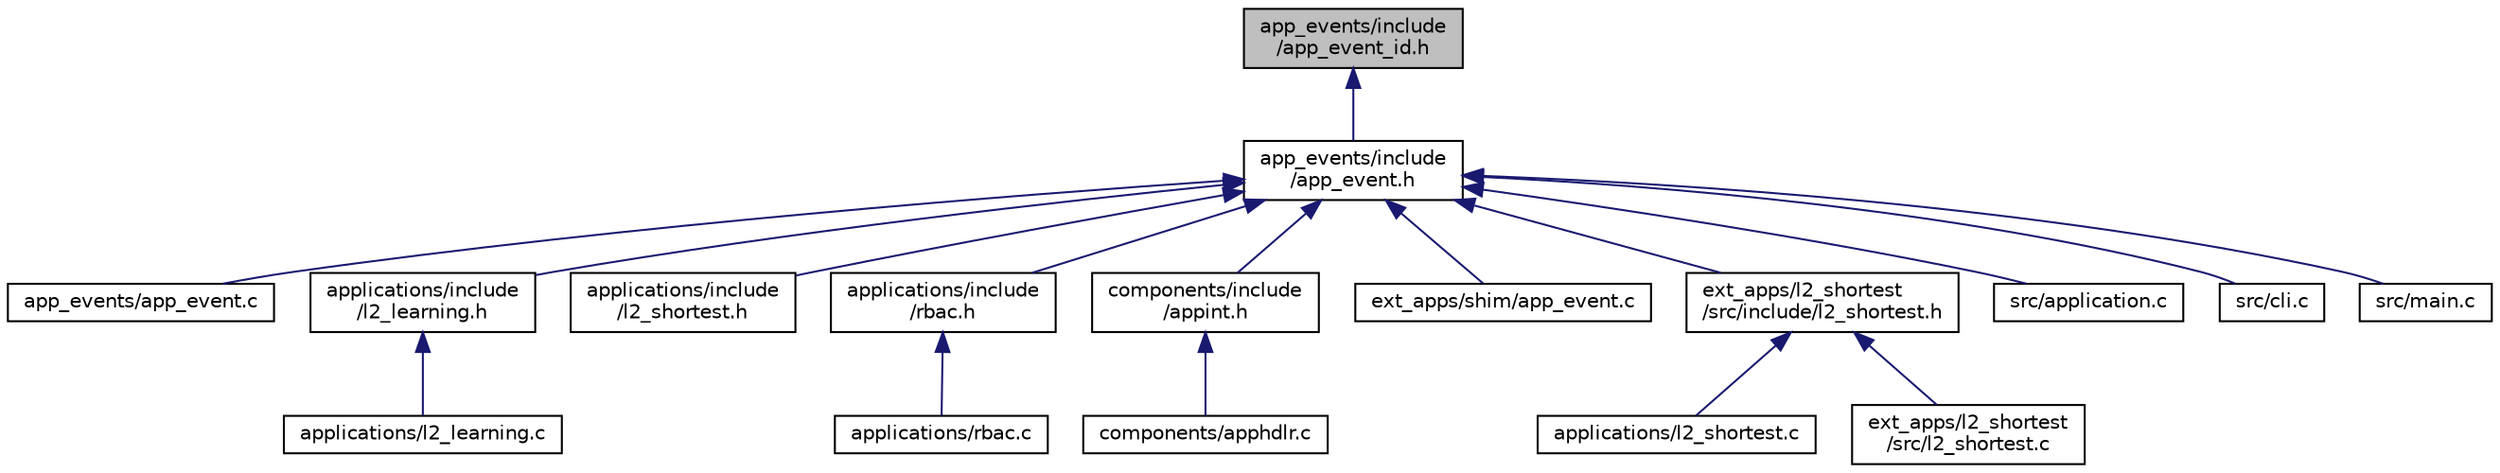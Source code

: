 digraph "app_events/include/app_event_id.h"
{
  edge [fontname="Helvetica",fontsize="10",labelfontname="Helvetica",labelfontsize="10"];
  node [fontname="Helvetica",fontsize="10",shape=record];
  Node1 [label="app_events/include\l/app_event_id.h",height=0.2,width=0.4,color="black", fillcolor="grey75", style="filled", fontcolor="black"];
  Node1 -> Node2 [dir="back",color="midnightblue",fontsize="10",style="solid",fontname="Helvetica"];
  Node2 [label="app_events/include\l/app_event.h",height=0.2,width=0.4,color="black", fillcolor="white", style="filled",URL="$app__events_2include_2app__event_8h.html"];
  Node2 -> Node3 [dir="back",color="midnightblue",fontsize="10",style="solid",fontname="Helvetica"];
  Node3 [label="app_events/app_event.c",height=0.2,width=0.4,color="black", fillcolor="white", style="filled",URL="$app__events_2app__event_8c.html"];
  Node2 -> Node4 [dir="back",color="midnightblue",fontsize="10",style="solid",fontname="Helvetica"];
  Node4 [label="applications/include\l/l2_learning.h",height=0.2,width=0.4,color="black", fillcolor="white", style="filled",URL="$l2__learning_8h.html"];
  Node4 -> Node5 [dir="back",color="midnightblue",fontsize="10",style="solid",fontname="Helvetica"];
  Node5 [label="applications/l2_learning.c",height=0.2,width=0.4,color="black", fillcolor="white", style="filled",URL="$l2__learning_8c.html"];
  Node2 -> Node6 [dir="back",color="midnightblue",fontsize="10",style="solid",fontname="Helvetica"];
  Node6 [label="applications/include\l/l2_shortest.h",height=0.2,width=0.4,color="black", fillcolor="white", style="filled",URL="$applications_2include_2l2__shortest_8h.html"];
  Node2 -> Node7 [dir="back",color="midnightblue",fontsize="10",style="solid",fontname="Helvetica"];
  Node7 [label="applications/include\l/rbac.h",height=0.2,width=0.4,color="black", fillcolor="white", style="filled",URL="$rbac_8h.html"];
  Node7 -> Node8 [dir="back",color="midnightblue",fontsize="10",style="solid",fontname="Helvetica"];
  Node8 [label="applications/rbac.c",height=0.2,width=0.4,color="black", fillcolor="white", style="filled",URL="$rbac_8c.html"];
  Node2 -> Node9 [dir="back",color="midnightblue",fontsize="10",style="solid",fontname="Helvetica"];
  Node9 [label="components/include\l/appint.h",height=0.2,width=0.4,color="black", fillcolor="white", style="filled",URL="$appint_8h.html"];
  Node9 -> Node10 [dir="back",color="midnightblue",fontsize="10",style="solid",fontname="Helvetica"];
  Node10 [label="components/apphdlr.c",height=0.2,width=0.4,color="black", fillcolor="white", style="filled",URL="$apphdlr_8c.html"];
  Node2 -> Node11 [dir="back",color="midnightblue",fontsize="10",style="solid",fontname="Helvetica"];
  Node11 [label="ext_apps/shim/app_event.c",height=0.2,width=0.4,color="black", fillcolor="white", style="filled",URL="$ext__apps_2shim_2app__event_8c.html"];
  Node2 -> Node12 [dir="back",color="midnightblue",fontsize="10",style="solid",fontname="Helvetica"];
  Node12 [label="ext_apps/l2_shortest\l/src/include/l2_shortest.h",height=0.2,width=0.4,color="black", fillcolor="white", style="filled",URL="$ext__apps_2l2__shortest_2src_2include_2l2__shortest_8h.html"];
  Node12 -> Node13 [dir="back",color="midnightblue",fontsize="10",style="solid",fontname="Helvetica"];
  Node13 [label="applications/l2_shortest.c",height=0.2,width=0.4,color="black", fillcolor="white", style="filled",URL="$applications_2l2__shortest_8c.html"];
  Node12 -> Node14 [dir="back",color="midnightblue",fontsize="10",style="solid",fontname="Helvetica"];
  Node14 [label="ext_apps/l2_shortest\l/src/l2_shortest.c",height=0.2,width=0.4,color="black", fillcolor="white", style="filled",URL="$ext__apps_2l2__shortest_2src_2l2__shortest_8c.html"];
  Node2 -> Node15 [dir="back",color="midnightblue",fontsize="10",style="solid",fontname="Helvetica"];
  Node15 [label="src/application.c",height=0.2,width=0.4,color="black", fillcolor="white", style="filled",URL="$application_8c.html"];
  Node2 -> Node16 [dir="back",color="midnightblue",fontsize="10",style="solid",fontname="Helvetica"];
  Node16 [label="src/cli.c",height=0.2,width=0.4,color="black", fillcolor="white", style="filled",URL="$src_2cli_8c.html"];
  Node2 -> Node17 [dir="back",color="midnightblue",fontsize="10",style="solid",fontname="Helvetica"];
  Node17 [label="src/main.c",height=0.2,width=0.4,color="black", fillcolor="white", style="filled",URL="$main_8c.html"];
}

